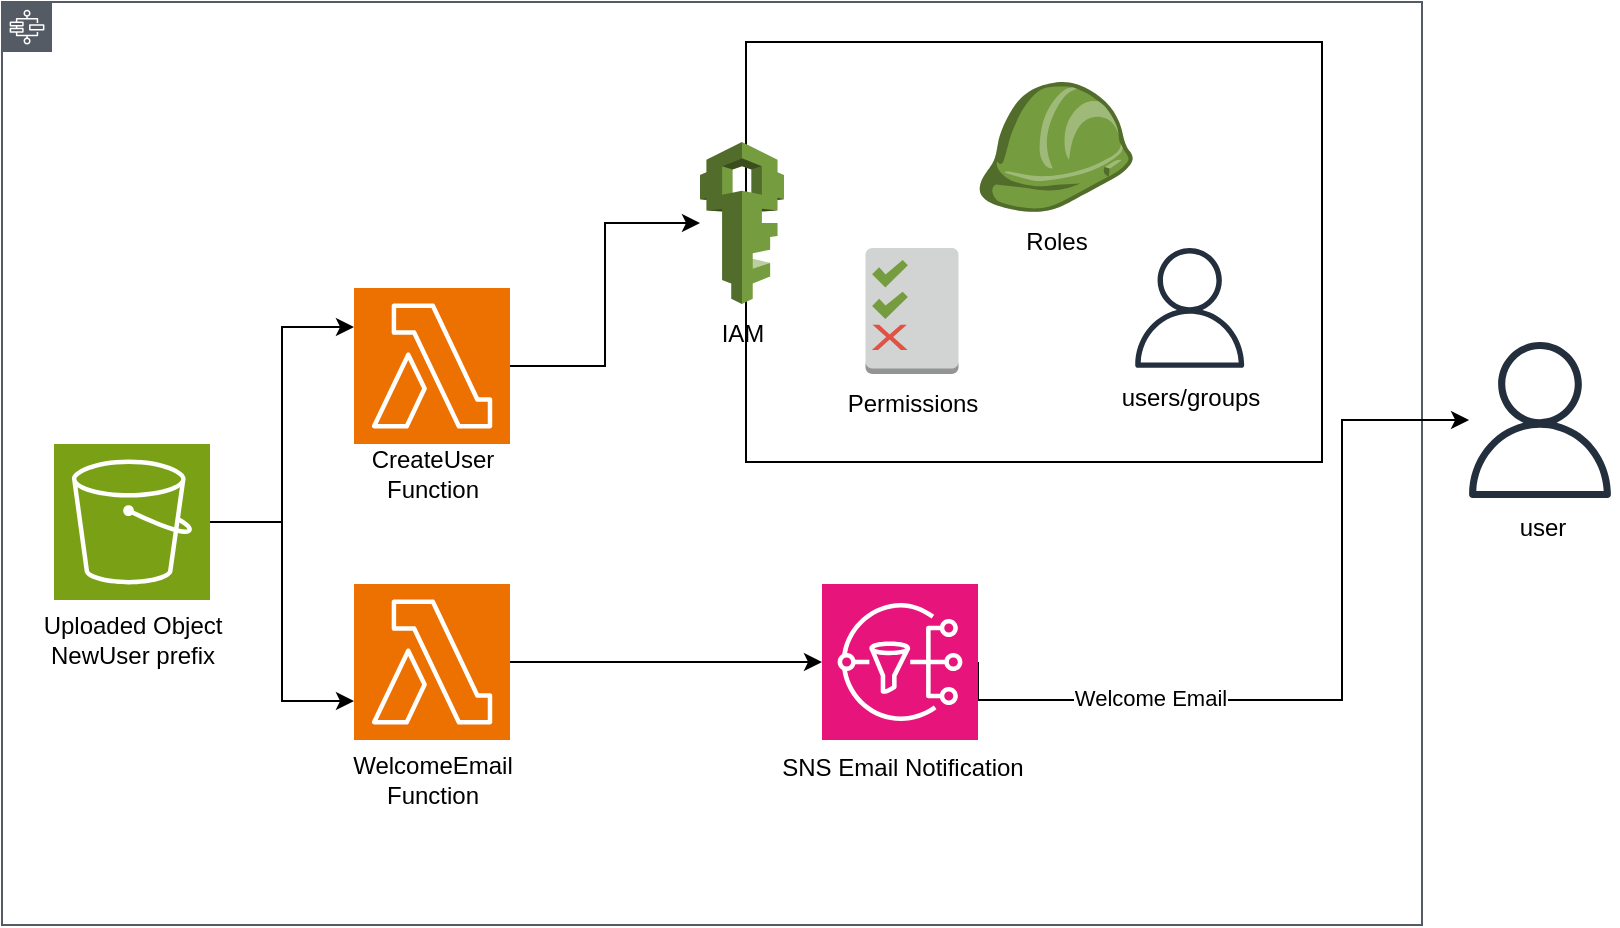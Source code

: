 <mxfile version="23.1.5" type="device">
  <diagram name="Page-1" id="eioqnSL_o5BMGdtj4Evg">
    <mxGraphModel dx="1593" dy="846" grid="1" gridSize="10" guides="1" tooltips="1" connect="1" arrows="1" fold="1" page="1" pageScale="1" pageWidth="850" pageHeight="1100" math="0" shadow="0">
      <root>
        <mxCell id="0" />
        <mxCell id="1" parent="0" />
        <mxCell id="b1-2_7Jcsd-Yd4c3ZWak-44" value="" style="rounded=0;whiteSpace=wrap;html=1;fillColor=none;" vertex="1" parent="1">
          <mxGeometry x="392" y="60" width="288" height="210" as="geometry" />
        </mxCell>
        <mxCell id="b1-2_7Jcsd-Yd4c3ZWak-42" value="" style="sketch=0;outlineConnect=0;gradientColor=none;html=1;whiteSpace=wrap;fontSize=12;fontStyle=0;shape=mxgraph.aws4.group;grIcon=mxgraph.aws4.group_aws_step_functions_workflow;strokeColor=#545B64;fillColor=none;verticalAlign=top;align=left;spacingLeft=30;fontColor=#545B64;dashed=0;" vertex="1" parent="1">
          <mxGeometry x="20" y="40" width="710" height="461.5" as="geometry" />
        </mxCell>
        <mxCell id="b1-2_7Jcsd-Yd4c3ZWak-1" value="" style="sketch=0;points=[[0,0,0],[0.25,0,0],[0.5,0,0],[0.75,0,0],[1,0,0],[0,1,0],[0.25,1,0],[0.5,1,0],[0.75,1,0],[1,1,0],[0,0.25,0],[0,0.5,0],[0,0.75,0],[1,0.25,0],[1,0.5,0],[1,0.75,0]];outlineConnect=0;fontColor=#232F3E;fillColor=#7AA116;strokeColor=#ffffff;dashed=0;verticalLabelPosition=bottom;verticalAlign=top;align=center;html=1;fontSize=12;fontStyle=0;aspect=fixed;shape=mxgraph.aws4.resourceIcon;resIcon=mxgraph.aws4.s3;" vertex="1" parent="1">
          <mxGeometry x="46" y="261" width="78" height="78" as="geometry" />
        </mxCell>
        <mxCell id="b1-2_7Jcsd-Yd4c3ZWak-3" value="" style="sketch=0;points=[[0,0,0],[0.25,0,0],[0.5,0,0],[0.75,0,0],[1,0,0],[0,1,0],[0.25,1,0],[0.5,1,0],[0.75,1,0],[1,1,0],[0,0.25,0],[0,0.5,0],[0,0.75,0],[1,0.25,0],[1,0.5,0],[1,0.75,0]];outlineConnect=0;fontColor=#232F3E;fillColor=#ED7100;strokeColor=#ffffff;dashed=0;verticalLabelPosition=bottom;verticalAlign=top;align=center;html=1;fontSize=12;fontStyle=0;aspect=fixed;shape=mxgraph.aws4.resourceIcon;resIcon=mxgraph.aws4.lambda;" vertex="1" parent="1">
          <mxGeometry x="196" y="331" width="78" height="78" as="geometry" />
        </mxCell>
        <mxCell id="b1-2_7Jcsd-Yd4c3ZWak-16" style="edgeStyle=orthogonalEdgeStyle;rounded=0;orthogonalLoop=1;jettySize=auto;html=1;exitX=1;exitY=0.5;exitDx=0;exitDy=0;exitPerimeter=0;" edge="1" parent="1" source="b1-2_7Jcsd-Yd4c3ZWak-4" target="b1-2_7Jcsd-Yd4c3ZWak-15">
          <mxGeometry relative="1" as="geometry">
            <Array as="points">
              <mxPoint x="508" y="389" />
              <mxPoint x="690" y="389" />
              <mxPoint x="690" y="249" />
            </Array>
          </mxGeometry>
        </mxCell>
        <mxCell id="b1-2_7Jcsd-Yd4c3ZWak-46" value="Welcome Email" style="edgeLabel;html=1;align=center;verticalAlign=middle;resizable=0;points=[];" vertex="1" connectable="0" parent="b1-2_7Jcsd-Yd4c3ZWak-16">
          <mxGeometry x="-0.493" y="-2" relative="1" as="geometry">
            <mxPoint x="2" y="-3" as="offset" />
          </mxGeometry>
        </mxCell>
        <mxCell id="b1-2_7Jcsd-Yd4c3ZWak-4" value="" style="sketch=0;points=[[0,0,0],[0.25,0,0],[0.5,0,0],[0.75,0,0],[1,0,0],[0,1,0],[0.25,1,0],[0.5,1,0],[0.75,1,0],[1,1,0],[0,0.25,0],[0,0.5,0],[0,0.75,0],[1,0.25,0],[1,0.5,0],[1,0.75,0]];outlineConnect=0;fontColor=#232F3E;fillColor=#E7157B;strokeColor=#ffffff;dashed=0;verticalLabelPosition=bottom;verticalAlign=top;align=center;html=1;fontSize=12;fontStyle=0;aspect=fixed;shape=mxgraph.aws4.resourceIcon;resIcon=mxgraph.aws4.sns;" vertex="1" parent="1">
          <mxGeometry x="430" y="331" width="78" height="78" as="geometry" />
        </mxCell>
        <mxCell id="b1-2_7Jcsd-Yd4c3ZWak-6" value="Uploaded Object&lt;br&gt;NewUser prefix" style="text;html=1;align=center;verticalAlign=middle;resizable=0;points=[];autosize=1;strokeColor=none;fillColor=none;" vertex="1" parent="1">
          <mxGeometry x="30" y="339" width="110" height="40" as="geometry" />
        </mxCell>
        <mxCell id="b1-2_7Jcsd-Yd4c3ZWak-15" value="" style="sketch=0;outlineConnect=0;fontColor=#232F3E;gradientColor=none;fillColor=#232F3D;strokeColor=none;dashed=0;verticalLabelPosition=bottom;verticalAlign=top;align=center;html=1;fontSize=12;fontStyle=0;aspect=fixed;pointerEvents=1;shape=mxgraph.aws4.user;" vertex="1" parent="1">
          <mxGeometry x="750" y="210" width="78" height="78" as="geometry" />
        </mxCell>
        <mxCell id="b1-2_7Jcsd-Yd4c3ZWak-29" style="edgeStyle=orthogonalEdgeStyle;rounded=0;orthogonalLoop=1;jettySize=auto;html=1;" edge="1" parent="1" source="b1-2_7Jcsd-Yd4c3ZWak-22" target="b1-2_7Jcsd-Yd4c3ZWak-8">
          <mxGeometry relative="1" as="geometry" />
        </mxCell>
        <mxCell id="b1-2_7Jcsd-Yd4c3ZWak-22" value="" style="sketch=0;points=[[0,0,0],[0.25,0,0],[0.5,0,0],[0.75,0,0],[1,0,0],[0,1,0],[0.25,1,0],[0.5,1,0],[0.75,1,0],[1,1,0],[0,0.25,0],[0,0.5,0],[0,0.75,0],[1,0.25,0],[1,0.5,0],[1,0.75,0]];outlineConnect=0;fontColor=#232F3E;fillColor=#ED7100;strokeColor=#ffffff;dashed=0;verticalLabelPosition=bottom;verticalAlign=top;align=center;html=1;fontSize=12;fontStyle=0;aspect=fixed;shape=mxgraph.aws4.resourceIcon;resIcon=mxgraph.aws4.lambda;" vertex="1" parent="1">
          <mxGeometry x="196" y="183" width="78" height="78" as="geometry" />
        </mxCell>
        <mxCell id="b1-2_7Jcsd-Yd4c3ZWak-24" style="edgeStyle=orthogonalEdgeStyle;rounded=0;orthogonalLoop=1;jettySize=auto;html=1;entryX=0;entryY=0.75;entryDx=0;entryDy=0;entryPerimeter=0;" edge="1" parent="1" source="b1-2_7Jcsd-Yd4c3ZWak-1" target="b1-2_7Jcsd-Yd4c3ZWak-3">
          <mxGeometry relative="1" as="geometry" />
        </mxCell>
        <mxCell id="b1-2_7Jcsd-Yd4c3ZWak-25" style="edgeStyle=orthogonalEdgeStyle;rounded=0;orthogonalLoop=1;jettySize=auto;html=1;entryX=0;entryY=0.25;entryDx=0;entryDy=0;entryPerimeter=0;" edge="1" parent="1" source="b1-2_7Jcsd-Yd4c3ZWak-1" target="b1-2_7Jcsd-Yd4c3ZWak-22">
          <mxGeometry relative="1" as="geometry" />
        </mxCell>
        <mxCell id="b1-2_7Jcsd-Yd4c3ZWak-26" value="WelcomeEmail&lt;br&gt;Function" style="text;html=1;align=center;verticalAlign=middle;resizable=0;points=[];autosize=1;strokeColor=none;fillColor=none;" vertex="1" parent="1">
          <mxGeometry x="185" y="409" width="100" height="40" as="geometry" />
        </mxCell>
        <mxCell id="b1-2_7Jcsd-Yd4c3ZWak-27" value="CreateUser&lt;br&gt;Function" style="text;html=1;align=center;verticalAlign=middle;resizable=0;points=[];autosize=1;strokeColor=none;fillColor=none;" vertex="1" parent="1">
          <mxGeometry x="195" y="256" width="80" height="40" as="geometry" />
        </mxCell>
        <mxCell id="b1-2_7Jcsd-Yd4c3ZWak-30" style="edgeStyle=orthogonalEdgeStyle;rounded=0;orthogonalLoop=1;jettySize=auto;html=1;entryX=0;entryY=0.5;entryDx=0;entryDy=0;entryPerimeter=0;" edge="1" parent="1" source="b1-2_7Jcsd-Yd4c3ZWak-3" target="b1-2_7Jcsd-Yd4c3ZWak-4">
          <mxGeometry relative="1" as="geometry" />
        </mxCell>
        <mxCell id="b1-2_7Jcsd-Yd4c3ZWak-31" value="SNS Email Notification" style="text;html=1;align=center;verticalAlign=middle;resizable=0;points=[];autosize=1;strokeColor=none;fillColor=none;" vertex="1" parent="1">
          <mxGeometry x="400" y="408" width="140" height="30" as="geometry" />
        </mxCell>
        <mxCell id="b1-2_7Jcsd-Yd4c3ZWak-37" value="" style="group" vertex="1" connectable="0" parent="1">
          <mxGeometry x="580" y="163" width="70" height="81.44" as="geometry" />
        </mxCell>
        <mxCell id="b1-2_7Jcsd-Yd4c3ZWak-34" value="" style="sketch=0;outlineConnect=0;fontColor=#232F3E;gradientColor=none;fillColor=#232F3D;strokeColor=none;dashed=0;verticalLabelPosition=bottom;verticalAlign=top;align=center;html=1;fontSize=12;fontStyle=0;aspect=fixed;pointerEvents=1;shape=mxgraph.aws4.user;" vertex="1" parent="b1-2_7Jcsd-Yd4c3ZWak-37">
          <mxGeometry x="3.889" width="59.928" height="59.928" as="geometry" />
        </mxCell>
        <mxCell id="b1-2_7Jcsd-Yd4c3ZWak-36" value="users/groups" style="text;html=1;align=center;verticalAlign=middle;resizable=0;points=[];autosize=1;strokeColor=none;fillColor=none;" vertex="1" parent="b1-2_7Jcsd-Yd4c3ZWak-37">
          <mxGeometry x="-11.15" y="59.931" width="90" height="30" as="geometry" />
        </mxCell>
        <mxCell id="b1-2_7Jcsd-Yd4c3ZWak-39" value="" style="group" vertex="1" connectable="0" parent="1">
          <mxGeometry x="508" y="80" width="77.32" height="95.045" as="geometry" />
        </mxCell>
        <mxCell id="b1-2_7Jcsd-Yd4c3ZWak-49" value="" style="group" vertex="1" connectable="0" parent="b1-2_7Jcsd-Yd4c3ZWak-39">
          <mxGeometry width="77.32" height="95.045" as="geometry" />
        </mxCell>
        <mxCell id="b1-2_7Jcsd-Yd4c3ZWak-32" value="" style="outlineConnect=0;dashed=0;verticalLabelPosition=bottom;verticalAlign=top;align=center;html=1;shape=mxgraph.aws3.role;fillColor=#759C3E;gradientColor=none;" vertex="1" parent="b1-2_7Jcsd-Yd4c3ZWak-49">
          <mxGeometry width="77.32" height="65.045" as="geometry" />
        </mxCell>
        <mxCell id="b1-2_7Jcsd-Yd4c3ZWak-38" value="Roles" style="text;html=1;align=center;verticalAlign=middle;resizable=0;points=[];autosize=1;strokeColor=none;fillColor=none;" vertex="1" parent="b1-2_7Jcsd-Yd4c3ZWak-49">
          <mxGeometry x="13.665" y="65.045" width="50" height="30" as="geometry" />
        </mxCell>
        <mxCell id="b1-2_7Jcsd-Yd4c3ZWak-45" value="user" style="text;html=1;align=center;verticalAlign=middle;resizable=0;points=[];autosize=1;strokeColor=none;fillColor=none;" vertex="1" parent="1">
          <mxGeometry x="765" y="288" width="50" height="30" as="geometry" />
        </mxCell>
        <mxCell id="b1-2_7Jcsd-Yd4c3ZWak-48" value="" style="group" vertex="1" connectable="0" parent="1">
          <mxGeometry x="340" y="110" width="100" height="111" as="geometry" />
        </mxCell>
        <mxCell id="b1-2_7Jcsd-Yd4c3ZWak-10" value="" style="group" vertex="1" connectable="0" parent="b1-2_7Jcsd-Yd4c3ZWak-48">
          <mxGeometry width="100" height="111" as="geometry" />
        </mxCell>
        <mxCell id="b1-2_7Jcsd-Yd4c3ZWak-8" value="" style="outlineConnect=0;dashed=0;verticalLabelPosition=bottom;verticalAlign=top;align=center;html=1;shape=mxgraph.aws3.iam;fillColor=#759C3E;gradientColor=none;" vertex="1" parent="b1-2_7Jcsd-Yd4c3ZWak-10">
          <mxGeometry x="29" width="42" height="81" as="geometry" />
        </mxCell>
        <mxCell id="b1-2_7Jcsd-Yd4c3ZWak-47" value="IAM" style="text;html=1;align=center;verticalAlign=middle;resizable=0;points=[];autosize=1;strokeColor=none;fillColor=none;" vertex="1" parent="b1-2_7Jcsd-Yd4c3ZWak-48">
          <mxGeometry x="30" y="81" width="40" height="30" as="geometry" />
        </mxCell>
        <mxCell id="b1-2_7Jcsd-Yd4c3ZWak-50" value="" style="group" vertex="1" connectable="0" parent="1">
          <mxGeometry x="430" y="163" width="90" height="93" as="geometry" />
        </mxCell>
        <mxCell id="b1-2_7Jcsd-Yd4c3ZWak-41" value="" style="group" vertex="1" connectable="0" parent="b1-2_7Jcsd-Yd4c3ZWak-50">
          <mxGeometry width="90" height="93" as="geometry" />
        </mxCell>
        <mxCell id="b1-2_7Jcsd-Yd4c3ZWak-33" value="" style="outlineConnect=0;dashed=0;verticalLabelPosition=bottom;verticalAlign=top;align=center;html=1;shape=mxgraph.aws3.permissions_2;fillColor=#D2D3D3;gradientColor=none;" vertex="1" parent="b1-2_7Jcsd-Yd4c3ZWak-41">
          <mxGeometry x="21.75" width="46.5" height="63" as="geometry" />
        </mxCell>
        <mxCell id="b1-2_7Jcsd-Yd4c3ZWak-40" value="Permissions" style="text;html=1;align=center;verticalAlign=middle;resizable=0;points=[];autosize=1;strokeColor=none;fillColor=none;" vertex="1" parent="b1-2_7Jcsd-Yd4c3ZWak-50">
          <mxGeometry y="63" width="90" height="30" as="geometry" />
        </mxCell>
      </root>
    </mxGraphModel>
  </diagram>
</mxfile>
